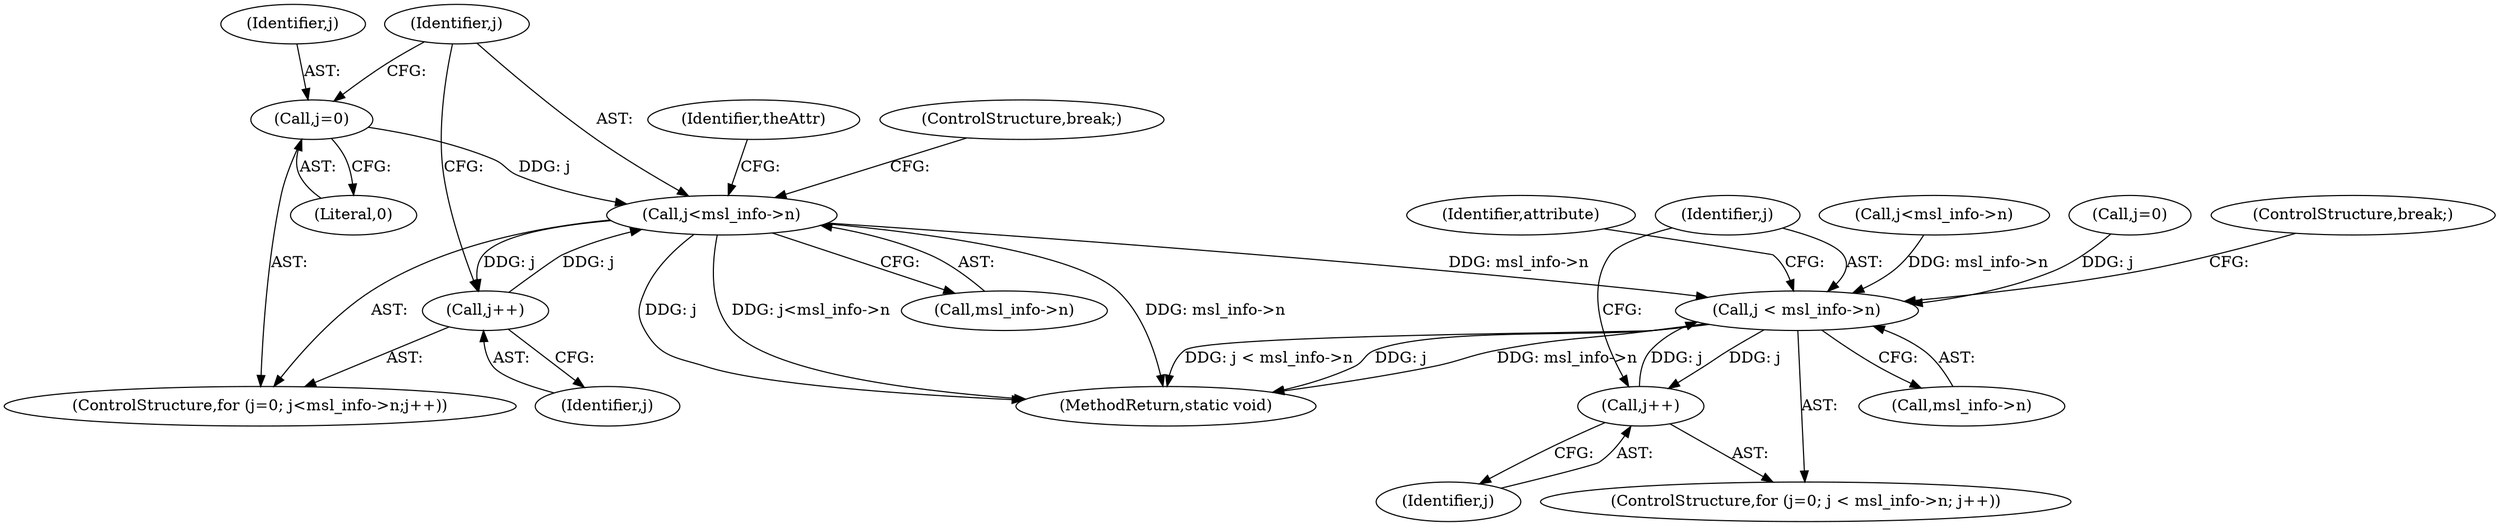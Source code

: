 digraph "0_ImageMagick_56d6e20de489113617cbbddaf41e92600a34db22@pointer" {
"1017995" [label="(Call,j<msl_info->n)"];
"1017992" [label="(Call,j=0)"];
"1018000" [label="(Call,j++)"];
"1017995" [label="(Call,j<msl_info->n)"];
"1019009" [label="(Call,j < msl_info->n)"];
"1019014" [label="(Call,j++)"];
"1019019" [label="(Identifier,attribute)"];
"1017996" [label="(Identifier,j)"];
"1019015" [label="(Identifier,j)"];
"1019010" [label="(Identifier,j)"];
"1018200" [label="(Call,j<msl_info->n)"];
"1017994" [label="(Literal,0)"];
"1017991" [label="(ControlStructure,for (j=0; j<msl_info->n;j++))"];
"1018005" [label="(Identifier,theAttr)"];
"1017997" [label="(Call,msl_info->n)"];
"1018030" [label="(ControlStructure,break;)"];
"1018000" [label="(Call,j++)"];
"1018001" [label="(Identifier,j)"];
"1019006" [label="(Call,j=0)"];
"1019009" [label="(Call,j < msl_info->n)"];
"1019014" [label="(Call,j++)"];
"1017995" [label="(Call,j<msl_info->n)"];
"1019005" [label="(ControlStructure,for (j=0; j < msl_info->n; j++))"];
"1019011" [label="(Call,msl_info->n)"];
"1019610" [label="(MethodReturn,static void)"];
"1017992" [label="(Call,j=0)"];
"1017993" [label="(Identifier,j)"];
"1019053" [label="(ControlStructure,break;)"];
"1017995" -> "1017991"  [label="AST: "];
"1017995" -> "1017997"  [label="CFG: "];
"1017996" -> "1017995"  [label="AST: "];
"1017997" -> "1017995"  [label="AST: "];
"1018005" -> "1017995"  [label="CFG: "];
"1018030" -> "1017995"  [label="CFG: "];
"1017995" -> "1019610"  [label="DDG: msl_info->n"];
"1017995" -> "1019610"  [label="DDG: j"];
"1017995" -> "1019610"  [label="DDG: j<msl_info->n"];
"1017992" -> "1017995"  [label="DDG: j"];
"1018000" -> "1017995"  [label="DDG: j"];
"1017995" -> "1018000"  [label="DDG: j"];
"1017995" -> "1019009"  [label="DDG: msl_info->n"];
"1017992" -> "1017991"  [label="AST: "];
"1017992" -> "1017994"  [label="CFG: "];
"1017993" -> "1017992"  [label="AST: "];
"1017994" -> "1017992"  [label="AST: "];
"1017996" -> "1017992"  [label="CFG: "];
"1018000" -> "1017991"  [label="AST: "];
"1018000" -> "1018001"  [label="CFG: "];
"1018001" -> "1018000"  [label="AST: "];
"1017996" -> "1018000"  [label="CFG: "];
"1019009" -> "1019005"  [label="AST: "];
"1019009" -> "1019011"  [label="CFG: "];
"1019010" -> "1019009"  [label="AST: "];
"1019011" -> "1019009"  [label="AST: "];
"1019019" -> "1019009"  [label="CFG: "];
"1019053" -> "1019009"  [label="CFG: "];
"1019009" -> "1019610"  [label="DDG: msl_info->n"];
"1019009" -> "1019610"  [label="DDG: j < msl_info->n"];
"1019009" -> "1019610"  [label="DDG: j"];
"1019006" -> "1019009"  [label="DDG: j"];
"1019014" -> "1019009"  [label="DDG: j"];
"1018200" -> "1019009"  [label="DDG: msl_info->n"];
"1019009" -> "1019014"  [label="DDG: j"];
"1019014" -> "1019005"  [label="AST: "];
"1019014" -> "1019015"  [label="CFG: "];
"1019015" -> "1019014"  [label="AST: "];
"1019010" -> "1019014"  [label="CFG: "];
}
